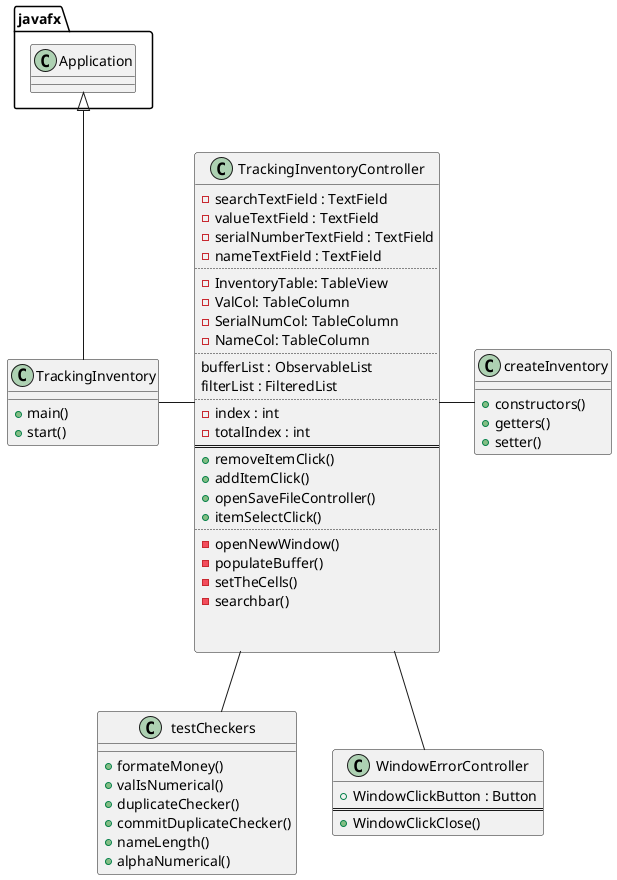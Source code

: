 @startuml
'https://plantuml.com/class-diagram

class TrackingInventory
{
    + main()
    + start()
}

class TrackingInventoryController
{
    - searchTextField : TextField
    - valueTextField : TextField
    - serialNumberTextField : TextField
    - nameTextField : TextField
    ..
    - InventoryTable: TableView
    - ValCol: TableColumn
    - SerialNumCol: TableColumn
    - NameCol: TableColumn
    ..
    bufferList : ObservableList
    filterList : FilteredList
    ..
    - index : int
    - totalIndex : int
    ==
    + removeItemClick()
    + addItemClick()
    + openSaveFileController()
    + itemSelectClick()
    ..
    - openNewWindow()
    - populateBuffer()
    - setTheCells()
    - searchbar()


}

class testCheckers
{
    + formateMoney()
    + valIsNumerical()
    + duplicateChecker()
    + commitDuplicateChecker()
    + nameLength()
    + alphaNumerical()
}

class WindowErrorController
{
    + WindowClickButton : Button
    ==
    + WindowClickClose()
}

class createInventory
{
    + constructors()
    + getters()
    + setter()
}

javafx.Application <|-- TrackingInventory

TrackingInventory - TrackingInventoryController
TrackingInventoryController - createInventory
TrackingInventoryController -- WindowErrorController
TrackingInventoryController -- testCheckers

@enduml